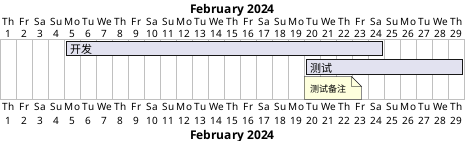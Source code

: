 @startgantt
[开发] requires 20 days
[测试] requires 10 days

Project starts 2024-02-01
[开发] starts 2024-02-05
[测试] starts 2024-02-20
note bottom
    测试备注
end note
@endgantt